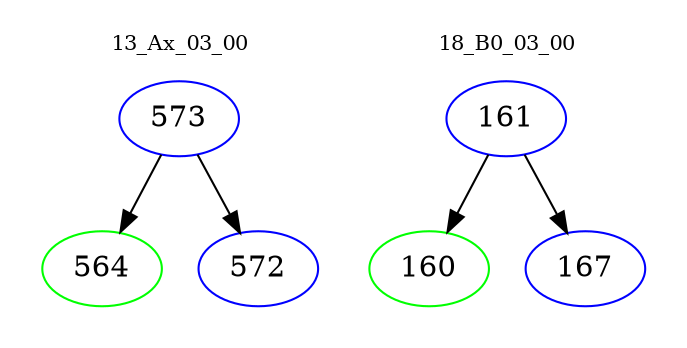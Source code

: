 digraph{
subgraph cluster_0 {
color = white
label = "13_Ax_03_00";
fontsize=10;
T0_573 [label="573", color="blue"]
T0_573 -> T0_564 [color="black"]
T0_564 [label="564", color="green"]
T0_573 -> T0_572 [color="black"]
T0_572 [label="572", color="blue"]
}
subgraph cluster_1 {
color = white
label = "18_B0_03_00";
fontsize=10;
T1_161 [label="161", color="blue"]
T1_161 -> T1_160 [color="black"]
T1_160 [label="160", color="green"]
T1_161 -> T1_167 [color="black"]
T1_167 [label="167", color="blue"]
}
}
